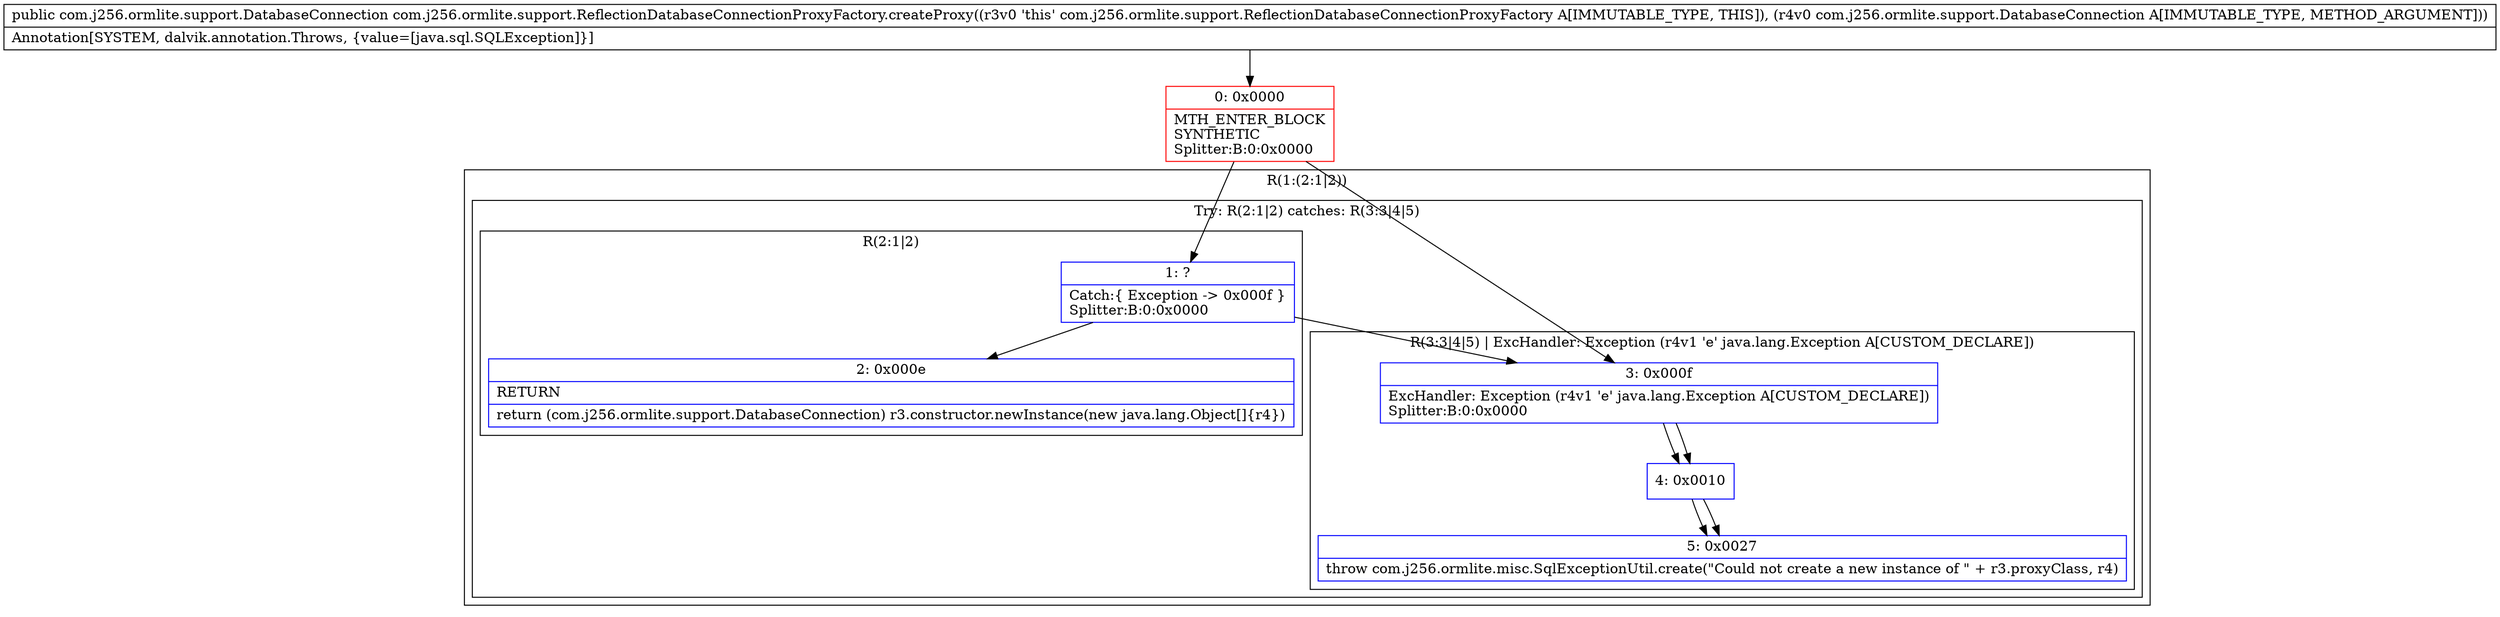 digraph "CFG forcom.j256.ormlite.support.ReflectionDatabaseConnectionProxyFactory.createProxy(Lcom\/j256\/ormlite\/support\/DatabaseConnection;)Lcom\/j256\/ormlite\/support\/DatabaseConnection;" {
subgraph cluster_Region_739886754 {
label = "R(1:(2:1|2))";
node [shape=record,color=blue];
subgraph cluster_TryCatchRegion_2020412333 {
label = "Try: R(2:1|2) catches: R(3:3|4|5)";
node [shape=record,color=blue];
subgraph cluster_Region_16353521 {
label = "R(2:1|2)";
node [shape=record,color=blue];
Node_1 [shape=record,label="{1\:\ ?|Catch:\{ Exception \-\> 0x000f \}\lSplitter:B:0:0x0000\l}"];
Node_2 [shape=record,label="{2\:\ 0x000e|RETURN\l|return (com.j256.ormlite.support.DatabaseConnection) r3.constructor.newInstance(new java.lang.Object[]\{r4\})\l}"];
}
subgraph cluster_Region_1562421639 {
label = "R(3:3|4|5) | ExcHandler: Exception (r4v1 'e' java.lang.Exception A[CUSTOM_DECLARE])\l";
node [shape=record,color=blue];
Node_3 [shape=record,label="{3\:\ 0x000f|ExcHandler: Exception (r4v1 'e' java.lang.Exception A[CUSTOM_DECLARE])\lSplitter:B:0:0x0000\l}"];
Node_4 [shape=record,label="{4\:\ 0x0010}"];
Node_5 [shape=record,label="{5\:\ 0x0027|throw com.j256.ormlite.misc.SqlExceptionUtil.create(\"Could not create a new instance of \" + r3.proxyClass, r4)\l}"];
}
}
}
subgraph cluster_Region_1562421639 {
label = "R(3:3|4|5) | ExcHandler: Exception (r4v1 'e' java.lang.Exception A[CUSTOM_DECLARE])\l";
node [shape=record,color=blue];
Node_3 [shape=record,label="{3\:\ 0x000f|ExcHandler: Exception (r4v1 'e' java.lang.Exception A[CUSTOM_DECLARE])\lSplitter:B:0:0x0000\l}"];
Node_4 [shape=record,label="{4\:\ 0x0010}"];
Node_5 [shape=record,label="{5\:\ 0x0027|throw com.j256.ormlite.misc.SqlExceptionUtil.create(\"Could not create a new instance of \" + r3.proxyClass, r4)\l}"];
}
Node_0 [shape=record,color=red,label="{0\:\ 0x0000|MTH_ENTER_BLOCK\lSYNTHETIC\lSplitter:B:0:0x0000\l}"];
MethodNode[shape=record,label="{public com.j256.ormlite.support.DatabaseConnection com.j256.ormlite.support.ReflectionDatabaseConnectionProxyFactory.createProxy((r3v0 'this' com.j256.ormlite.support.ReflectionDatabaseConnectionProxyFactory A[IMMUTABLE_TYPE, THIS]), (r4v0 com.j256.ormlite.support.DatabaseConnection A[IMMUTABLE_TYPE, METHOD_ARGUMENT]))  | Annotation[SYSTEM, dalvik.annotation.Throws, \{value=[java.sql.SQLException]\}]\l}"];
MethodNode -> Node_0;
Node_1 -> Node_2;
Node_1 -> Node_3;
Node_3 -> Node_4;
Node_4 -> Node_5;
Node_3 -> Node_4;
Node_4 -> Node_5;
Node_0 -> Node_1;
Node_0 -> Node_3;
}

